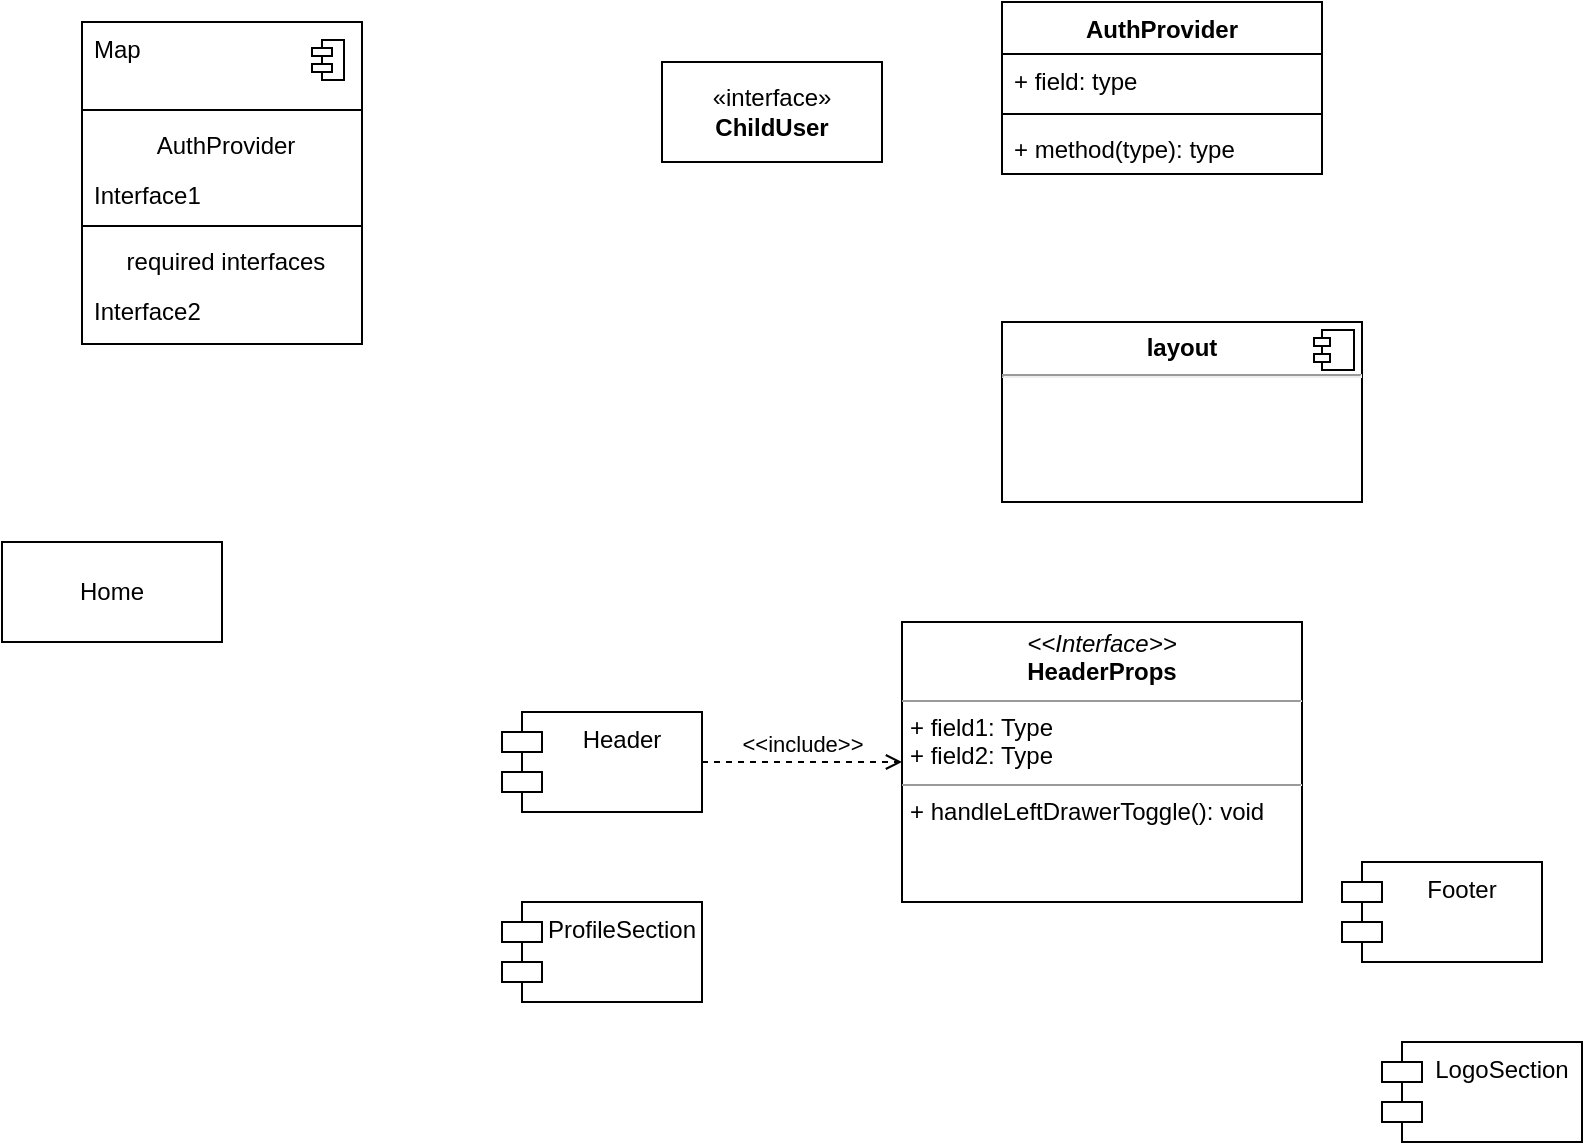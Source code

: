 <mxfile version="21.1.5" type="github">
  <diagram name="ページ1" id="A0RFGYicWgXDQkOwgbv-">
    <mxGraphModel dx="1314" dy="1334" grid="1" gridSize="10" guides="1" tooltips="1" connect="1" arrows="1" fold="1" page="1" pageScale="1" pageWidth="1169" pageHeight="827" math="0" shadow="0">
      <root>
        <mxCell id="0" />
        <mxCell id="1" parent="0" />
        <mxCell id="_fHnPlDk8DKdOJCBfL9G-8" value="AuthProvider" style="swimlane;fontStyle=1;align=center;verticalAlign=top;childLayout=stackLayout;horizontal=1;startSize=26;horizontalStack=0;resizeParent=1;resizeParentMax=0;resizeLast=0;collapsible=1;marginBottom=0;whiteSpace=wrap;html=1;" vertex="1" parent="1">
          <mxGeometry x="680" y="80" width="160" height="86" as="geometry">
            <mxRectangle x="230" y="300" width="100" height="30" as="alternateBounds" />
          </mxGeometry>
        </mxCell>
        <mxCell id="_fHnPlDk8DKdOJCBfL9G-9" value="+ field: type" style="text;strokeColor=none;fillColor=none;align=left;verticalAlign=top;spacingLeft=4;spacingRight=4;overflow=hidden;rotatable=0;points=[[0,0.5],[1,0.5]];portConstraint=eastwest;whiteSpace=wrap;html=1;" vertex="1" parent="_fHnPlDk8DKdOJCBfL9G-8">
          <mxGeometry y="26" width="160" height="26" as="geometry" />
        </mxCell>
        <mxCell id="_fHnPlDk8DKdOJCBfL9G-10" value="" style="line;strokeWidth=1;fillColor=none;align=left;verticalAlign=middle;spacingTop=-1;spacingLeft=3;spacingRight=3;rotatable=0;labelPosition=right;points=[];portConstraint=eastwest;strokeColor=inherit;" vertex="1" parent="_fHnPlDk8DKdOJCBfL9G-8">
          <mxGeometry y="52" width="160" height="8" as="geometry" />
        </mxCell>
        <mxCell id="_fHnPlDk8DKdOJCBfL9G-11" value="+ method(type): type" style="text;strokeColor=none;fillColor=none;align=left;verticalAlign=top;spacingLeft=4;spacingRight=4;overflow=hidden;rotatable=0;points=[[0,0.5],[1,0.5]];portConstraint=eastwest;whiteSpace=wrap;html=1;" vertex="1" parent="_fHnPlDk8DKdOJCBfL9G-8">
          <mxGeometry y="60" width="160" height="26" as="geometry" />
        </mxCell>
        <mxCell id="_fHnPlDk8DKdOJCBfL9G-12" value="Home" style="html=1;whiteSpace=wrap;" vertex="1" parent="1">
          <mxGeometry x="180" y="350" width="110" height="50" as="geometry" />
        </mxCell>
        <mxCell id="_fHnPlDk8DKdOJCBfL9G-13" value="&lt;p style=&quot;margin:0px;margin-top:6px;text-align:center;&quot;&gt;&lt;b&gt;layout&lt;/b&gt;&lt;/p&gt;&lt;hr&gt;&lt;p style=&quot;margin:0px;margin-left:8px;&quot;&gt;&lt;br&gt;&lt;/p&gt;" style="align=left;overflow=fill;html=1;dropTarget=0;whiteSpace=wrap;" vertex="1" parent="1">
          <mxGeometry x="680" y="240" width="180" height="90" as="geometry" />
        </mxCell>
        <mxCell id="_fHnPlDk8DKdOJCBfL9G-14" value="" style="shape=component;jettyWidth=8;jettyHeight=4;" vertex="1" parent="_fHnPlDk8DKdOJCBfL9G-13">
          <mxGeometry x="1" width="20" height="20" relative="1" as="geometry">
            <mxPoint x="-24" y="4" as="offset" />
          </mxGeometry>
        </mxCell>
        <mxCell id="_fHnPlDk8DKdOJCBfL9G-15" value="" style="fontStyle=1;align=center;verticalAlign=top;childLayout=stackLayout;horizontal=1;horizontalStack=0;resizeParent=1;resizeParentMax=0;resizeLast=0;marginBottom=0;" vertex="1" parent="1">
          <mxGeometry x="220" y="90" width="140" height="161" as="geometry" />
        </mxCell>
        <mxCell id="_fHnPlDk8DKdOJCBfL9G-16" value="Map" style="html=1;align=left;spacingLeft=4;verticalAlign=top;strokeColor=none;fillColor=none;whiteSpace=wrap;" vertex="1" parent="_fHnPlDk8DKdOJCBfL9G-15">
          <mxGeometry width="140" height="40" as="geometry" />
        </mxCell>
        <mxCell id="_fHnPlDk8DKdOJCBfL9G-17" value="" style="shape=module;jettyWidth=10;jettyHeight=4;" vertex="1" parent="_fHnPlDk8DKdOJCBfL9G-16">
          <mxGeometry x="1" width="16" height="20" relative="1" as="geometry">
            <mxPoint x="-25" y="9" as="offset" />
          </mxGeometry>
        </mxCell>
        <mxCell id="_fHnPlDk8DKdOJCBfL9G-18" value="" style="line;strokeWidth=1;fillColor=none;align=left;verticalAlign=middle;spacingTop=-1;spacingLeft=3;spacingRight=3;rotatable=0;labelPosition=right;points=[];portConstraint=eastwest;" vertex="1" parent="_fHnPlDk8DKdOJCBfL9G-15">
          <mxGeometry y="40" width="140" height="8" as="geometry" />
        </mxCell>
        <mxCell id="_fHnPlDk8DKdOJCBfL9G-19" value="AuthProvider" style="html=1;align=center;spacingLeft=4;verticalAlign=top;strokeColor=none;fillColor=none;whiteSpace=wrap;" vertex="1" parent="_fHnPlDk8DKdOJCBfL9G-15">
          <mxGeometry y="48" width="140" height="25" as="geometry" />
        </mxCell>
        <mxCell id="_fHnPlDk8DKdOJCBfL9G-20" value="Interface1" style="html=1;align=left;spacingLeft=4;verticalAlign=top;strokeColor=none;fillColor=none;whiteSpace=wrap;" vertex="1" parent="_fHnPlDk8DKdOJCBfL9G-15">
          <mxGeometry y="73" width="140" height="25" as="geometry" />
        </mxCell>
        <mxCell id="_fHnPlDk8DKdOJCBfL9G-21" value="" style="line;strokeWidth=1;fillColor=none;align=left;verticalAlign=middle;spacingTop=-1;spacingLeft=3;spacingRight=3;rotatable=0;labelPosition=right;points=[];portConstraint=eastwest;" vertex="1" parent="_fHnPlDk8DKdOJCBfL9G-15">
          <mxGeometry y="98" width="140" height="8" as="geometry" />
        </mxCell>
        <mxCell id="_fHnPlDk8DKdOJCBfL9G-22" value="required interfaces" style="html=1;align=center;spacingLeft=4;verticalAlign=top;strokeColor=none;fillColor=none;whiteSpace=wrap;" vertex="1" parent="_fHnPlDk8DKdOJCBfL9G-15">
          <mxGeometry y="106" width="140" height="25" as="geometry" />
        </mxCell>
        <mxCell id="_fHnPlDk8DKdOJCBfL9G-23" value="Interface2" style="html=1;align=left;spacingLeft=4;verticalAlign=top;strokeColor=none;fillColor=none;whiteSpace=wrap;" vertex="1" parent="_fHnPlDk8DKdOJCBfL9G-15">
          <mxGeometry y="131" width="140" height="30" as="geometry" />
        </mxCell>
        <mxCell id="_fHnPlDk8DKdOJCBfL9G-32" value="«interface»&lt;br&gt;&lt;b&gt;ChildUser&lt;/b&gt;" style="html=1;whiteSpace=wrap;" vertex="1" parent="1">
          <mxGeometry x="510" y="110" width="110" height="50" as="geometry" />
        </mxCell>
        <mxCell id="_fHnPlDk8DKdOJCBfL9G-35" value="&lt;p style=&quot;margin:0px;margin-top:4px;text-align:center;&quot;&gt;&lt;i&gt;&amp;lt;&amp;lt;Interface&amp;gt;&amp;gt;&lt;/i&gt;&lt;br&gt;&lt;b style=&quot;border-color: var(--border-color);&quot;&gt;HeaderProps&lt;/b&gt;&lt;br&gt;&lt;/p&gt;&lt;hr size=&quot;1&quot;&gt;&lt;p style=&quot;margin:0px;margin-left:4px;&quot;&gt;+ field1: Type&lt;br&gt;+ field2: Type&lt;/p&gt;&lt;hr size=&quot;1&quot;&gt;&lt;p style=&quot;margin:0px;margin-left:4px;&quot;&gt;+ handleLeftDrawerToggle(): void&lt;br&gt;&lt;/p&gt;" style="verticalAlign=top;align=left;overflow=fill;fontSize=12;fontFamily=Helvetica;html=1;whiteSpace=wrap;" vertex="1" parent="1">
          <mxGeometry x="630" y="390" width="200" height="140" as="geometry" />
        </mxCell>
        <mxCell id="_fHnPlDk8DKdOJCBfL9G-36" value="Header" style="shape=module;align=left;spacingLeft=20;align=center;verticalAlign=top;whiteSpace=wrap;html=1;" vertex="1" parent="1">
          <mxGeometry x="430" y="435" width="100" height="50" as="geometry" />
        </mxCell>
        <mxCell id="_fHnPlDk8DKdOJCBfL9G-37" value="Footer" style="shape=module;align=left;spacingLeft=20;align=center;verticalAlign=top;whiteSpace=wrap;html=1;" vertex="1" parent="1">
          <mxGeometry x="850" y="510" width="100" height="50" as="geometry" />
        </mxCell>
        <mxCell id="_fHnPlDk8DKdOJCBfL9G-38" value="ProfileSection" style="shape=module;align=left;spacingLeft=20;align=center;verticalAlign=top;whiteSpace=wrap;html=1;" vertex="1" parent="1">
          <mxGeometry x="430" y="530" width="100" height="50" as="geometry" />
        </mxCell>
        <mxCell id="_fHnPlDk8DKdOJCBfL9G-39" value="LogoSection" style="shape=module;align=left;spacingLeft=20;align=center;verticalAlign=top;whiteSpace=wrap;html=1;" vertex="1" parent="1">
          <mxGeometry x="870" y="600" width="100" height="50" as="geometry" />
        </mxCell>
        <mxCell id="_fHnPlDk8DKdOJCBfL9G-40" value="&amp;lt;&amp;lt;include&amp;gt;&amp;gt;" style="html=1;verticalAlign=bottom;labelBackgroundColor=none;endArrow=open;endFill=0;dashed=1;rounded=0;exitX=1;exitY=0.5;exitDx=0;exitDy=0;entryX=0;entryY=0.5;entryDx=0;entryDy=0;" edge="1" parent="1" source="_fHnPlDk8DKdOJCBfL9G-36" target="_fHnPlDk8DKdOJCBfL9G-35">
          <mxGeometry width="160" relative="1" as="geometry">
            <mxPoint x="340" y="530" as="sourcePoint" />
            <mxPoint x="500" y="530" as="targetPoint" />
          </mxGeometry>
        </mxCell>
      </root>
    </mxGraphModel>
  </diagram>
</mxfile>
